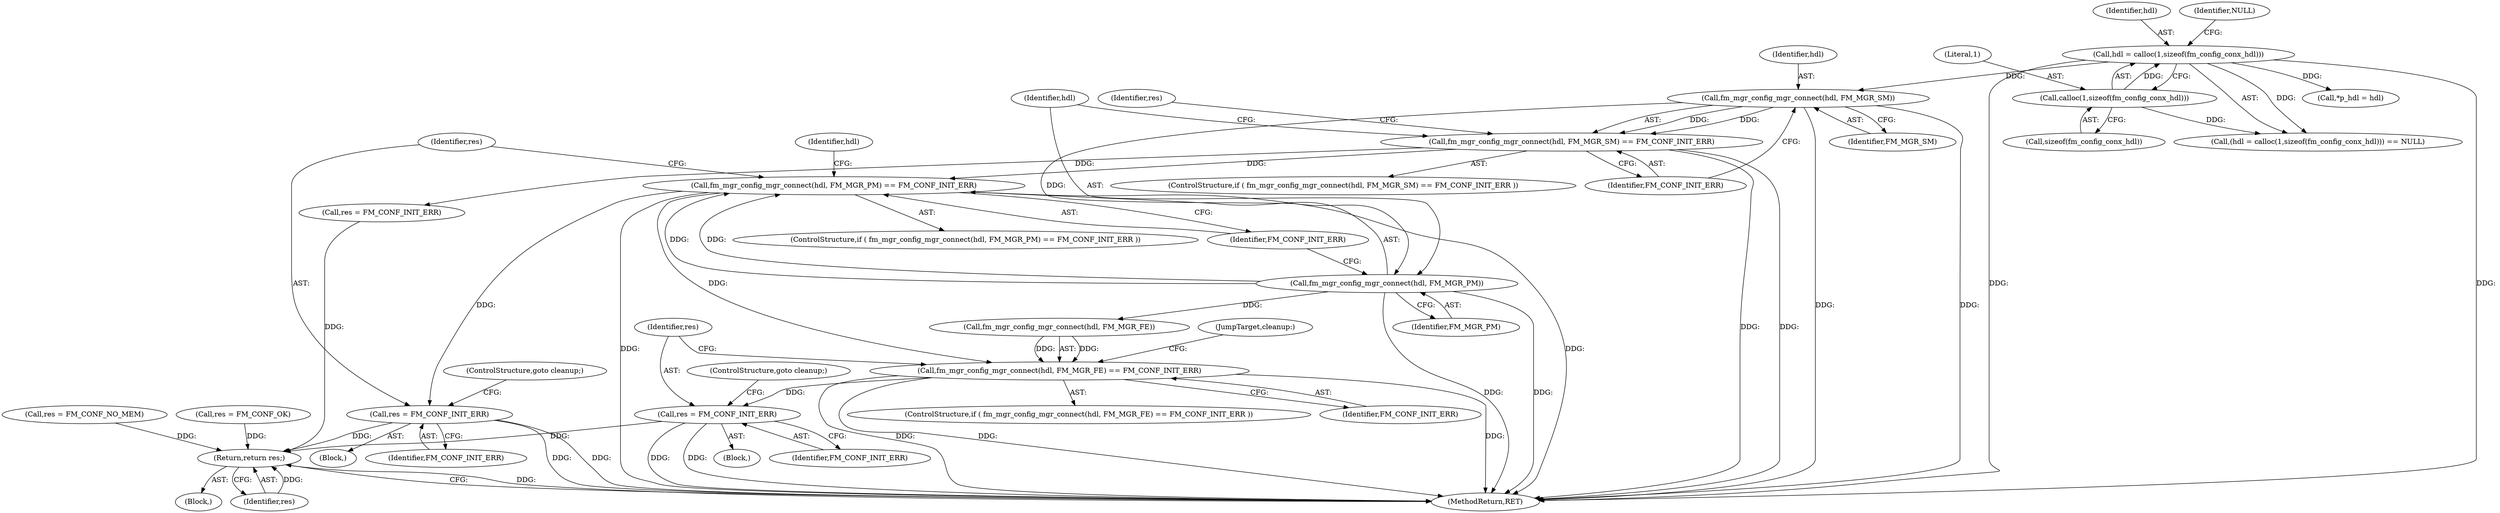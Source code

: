 digraph "0_opa-ff_c5759e7b76f5bf844be6c6641cc1b356bbc83869_2@API" {
"1000156" [label="(Call,fm_mgr_config_mgr_connect(hdl, FM_MGR_PM) == FM_CONF_INIT_ERR)"];
"1000157" [label="(Call,fm_mgr_config_mgr_connect(hdl, FM_MGR_PM))"];
"1000146" [label="(Call,fm_mgr_config_mgr_connect(hdl, FM_MGR_SM))"];
"1000113" [label="(Call,hdl = calloc(1,sizeof(fm_config_conx_hdl)))"];
"1000115" [label="(Call,calloc(1,sizeof(fm_config_conx_hdl)))"];
"1000145" [label="(Call,fm_mgr_config_mgr_connect(hdl, FM_MGR_SM) == FM_CONF_INIT_ERR)"];
"1000162" [label="(Call,res = FM_CONF_INIT_ERR)"];
"1000178" [label="(Return,return res;)"];
"1000167" [label="(Call,fm_mgr_config_mgr_connect(hdl, FM_MGR_FE) == FM_CONF_INIT_ERR)"];
"1000173" [label="(Call,res = FM_CONF_INIT_ERR)"];
"1000145" [label="(Call,fm_mgr_config_mgr_connect(hdl, FM_MGR_SM) == FM_CONF_INIT_ERR)"];
"1000149" [label="(Identifier,FM_CONF_INIT_ERR)"];
"1000166" [label="(ControlStructure,if ( fm_mgr_config_mgr_connect(hdl, FM_MGR_FE) == FM_CONF_INIT_ERR ))"];
"1000177" [label="(JumpTarget,cleanup:)"];
"1000117" [label="(Call,sizeof(fm_config_conx_hdl))"];
"1000146" [label="(Call,fm_mgr_config_mgr_connect(hdl, FM_MGR_SM))"];
"1000121" [label="(Call,res = FM_CONF_NO_MEM)"];
"1000162" [label="(Call,res = FM_CONF_INIT_ERR)"];
"1000161" [label="(Block,)"];
"1000175" [label="(Identifier,FM_CONF_INIT_ERR)"];
"1000130" [label="(Call,*p_hdl = hdl)"];
"1000148" [label="(Identifier,FM_MGR_SM)"];
"1000168" [label="(Call,fm_mgr_config_mgr_connect(hdl, FM_MGR_FE))"];
"1000144" [label="(ControlStructure,if ( fm_mgr_config_mgr_connect(hdl, FM_MGR_SM) == FM_CONF_INIT_ERR ))"];
"1000155" [label="(ControlStructure,if ( fm_mgr_config_mgr_connect(hdl, FM_MGR_PM) == FM_CONF_INIT_ERR ))"];
"1000112" [label="(Call,(hdl = calloc(1,sizeof(fm_config_conx_hdl))) == NULL)"];
"1000151" [label="(Call,res = FM_CONF_INIT_ERR)"];
"1000163" [label="(Identifier,res)"];
"1000105" [label="(Block,)"];
"1000173" [label="(Call,res = FM_CONF_INIT_ERR)"];
"1000108" [label="(Call,res = FM_CONF_OK)"];
"1000179" [label="(Identifier,res)"];
"1000113" [label="(Call,hdl = calloc(1,sizeof(fm_config_conx_hdl)))"];
"1000171" [label="(Identifier,FM_CONF_INIT_ERR)"];
"1000172" [label="(Block,)"];
"1000158" [label="(Identifier,hdl)"];
"1000160" [label="(Identifier,FM_CONF_INIT_ERR)"];
"1000115" [label="(Call,calloc(1,sizeof(fm_config_conx_hdl)))"];
"1000169" [label="(Identifier,hdl)"];
"1000114" [label="(Identifier,hdl)"];
"1000119" [label="(Identifier,NULL)"];
"1000176" [label="(ControlStructure,goto cleanup;)"];
"1000165" [label="(ControlStructure,goto cleanup;)"];
"1000159" [label="(Identifier,FM_MGR_PM)"];
"1000174" [label="(Identifier,res)"];
"1000157" [label="(Call,fm_mgr_config_mgr_connect(hdl, FM_MGR_PM))"];
"1000116" [label="(Literal,1)"];
"1000167" [label="(Call,fm_mgr_config_mgr_connect(hdl, FM_MGR_FE) == FM_CONF_INIT_ERR)"];
"1000178" [label="(Return,return res;)"];
"1000180" [label="(MethodReturn,RET)"];
"1000164" [label="(Identifier,FM_CONF_INIT_ERR)"];
"1000152" [label="(Identifier,res)"];
"1000156" [label="(Call,fm_mgr_config_mgr_connect(hdl, FM_MGR_PM) == FM_CONF_INIT_ERR)"];
"1000147" [label="(Identifier,hdl)"];
"1000156" -> "1000155"  [label="AST: "];
"1000156" -> "1000160"  [label="CFG: "];
"1000157" -> "1000156"  [label="AST: "];
"1000160" -> "1000156"  [label="AST: "];
"1000163" -> "1000156"  [label="CFG: "];
"1000169" -> "1000156"  [label="CFG: "];
"1000156" -> "1000180"  [label="DDG: "];
"1000156" -> "1000180"  [label="DDG: "];
"1000157" -> "1000156"  [label="DDG: "];
"1000157" -> "1000156"  [label="DDG: "];
"1000145" -> "1000156"  [label="DDG: "];
"1000156" -> "1000162"  [label="DDG: "];
"1000156" -> "1000167"  [label="DDG: "];
"1000157" -> "1000159"  [label="CFG: "];
"1000158" -> "1000157"  [label="AST: "];
"1000159" -> "1000157"  [label="AST: "];
"1000160" -> "1000157"  [label="CFG: "];
"1000157" -> "1000180"  [label="DDG: "];
"1000157" -> "1000180"  [label="DDG: "];
"1000146" -> "1000157"  [label="DDG: "];
"1000157" -> "1000168"  [label="DDG: "];
"1000146" -> "1000145"  [label="AST: "];
"1000146" -> "1000148"  [label="CFG: "];
"1000147" -> "1000146"  [label="AST: "];
"1000148" -> "1000146"  [label="AST: "];
"1000149" -> "1000146"  [label="CFG: "];
"1000146" -> "1000180"  [label="DDG: "];
"1000146" -> "1000180"  [label="DDG: "];
"1000146" -> "1000145"  [label="DDG: "];
"1000146" -> "1000145"  [label="DDG: "];
"1000113" -> "1000146"  [label="DDG: "];
"1000113" -> "1000112"  [label="AST: "];
"1000113" -> "1000115"  [label="CFG: "];
"1000114" -> "1000113"  [label="AST: "];
"1000115" -> "1000113"  [label="AST: "];
"1000119" -> "1000113"  [label="CFG: "];
"1000113" -> "1000180"  [label="DDG: "];
"1000113" -> "1000180"  [label="DDG: "];
"1000113" -> "1000112"  [label="DDG: "];
"1000115" -> "1000113"  [label="DDG: "];
"1000113" -> "1000130"  [label="DDG: "];
"1000115" -> "1000117"  [label="CFG: "];
"1000116" -> "1000115"  [label="AST: "];
"1000117" -> "1000115"  [label="AST: "];
"1000115" -> "1000112"  [label="DDG: "];
"1000145" -> "1000144"  [label="AST: "];
"1000145" -> "1000149"  [label="CFG: "];
"1000149" -> "1000145"  [label="AST: "];
"1000152" -> "1000145"  [label="CFG: "];
"1000158" -> "1000145"  [label="CFG: "];
"1000145" -> "1000180"  [label="DDG: "];
"1000145" -> "1000180"  [label="DDG: "];
"1000145" -> "1000151"  [label="DDG: "];
"1000162" -> "1000161"  [label="AST: "];
"1000162" -> "1000164"  [label="CFG: "];
"1000163" -> "1000162"  [label="AST: "];
"1000164" -> "1000162"  [label="AST: "];
"1000165" -> "1000162"  [label="CFG: "];
"1000162" -> "1000180"  [label="DDG: "];
"1000162" -> "1000180"  [label="DDG: "];
"1000162" -> "1000178"  [label="DDG: "];
"1000178" -> "1000105"  [label="AST: "];
"1000178" -> "1000179"  [label="CFG: "];
"1000179" -> "1000178"  [label="AST: "];
"1000180" -> "1000178"  [label="CFG: "];
"1000178" -> "1000180"  [label="DDG: "];
"1000179" -> "1000178"  [label="DDG: "];
"1000151" -> "1000178"  [label="DDG: "];
"1000121" -> "1000178"  [label="DDG: "];
"1000173" -> "1000178"  [label="DDG: "];
"1000108" -> "1000178"  [label="DDG: "];
"1000167" -> "1000166"  [label="AST: "];
"1000167" -> "1000171"  [label="CFG: "];
"1000168" -> "1000167"  [label="AST: "];
"1000171" -> "1000167"  [label="AST: "];
"1000174" -> "1000167"  [label="CFG: "];
"1000177" -> "1000167"  [label="CFG: "];
"1000167" -> "1000180"  [label="DDG: "];
"1000167" -> "1000180"  [label="DDG: "];
"1000167" -> "1000180"  [label="DDG: "];
"1000168" -> "1000167"  [label="DDG: "];
"1000168" -> "1000167"  [label="DDG: "];
"1000167" -> "1000173"  [label="DDG: "];
"1000173" -> "1000172"  [label="AST: "];
"1000173" -> "1000175"  [label="CFG: "];
"1000174" -> "1000173"  [label="AST: "];
"1000175" -> "1000173"  [label="AST: "];
"1000176" -> "1000173"  [label="CFG: "];
"1000173" -> "1000180"  [label="DDG: "];
"1000173" -> "1000180"  [label="DDG: "];
}
